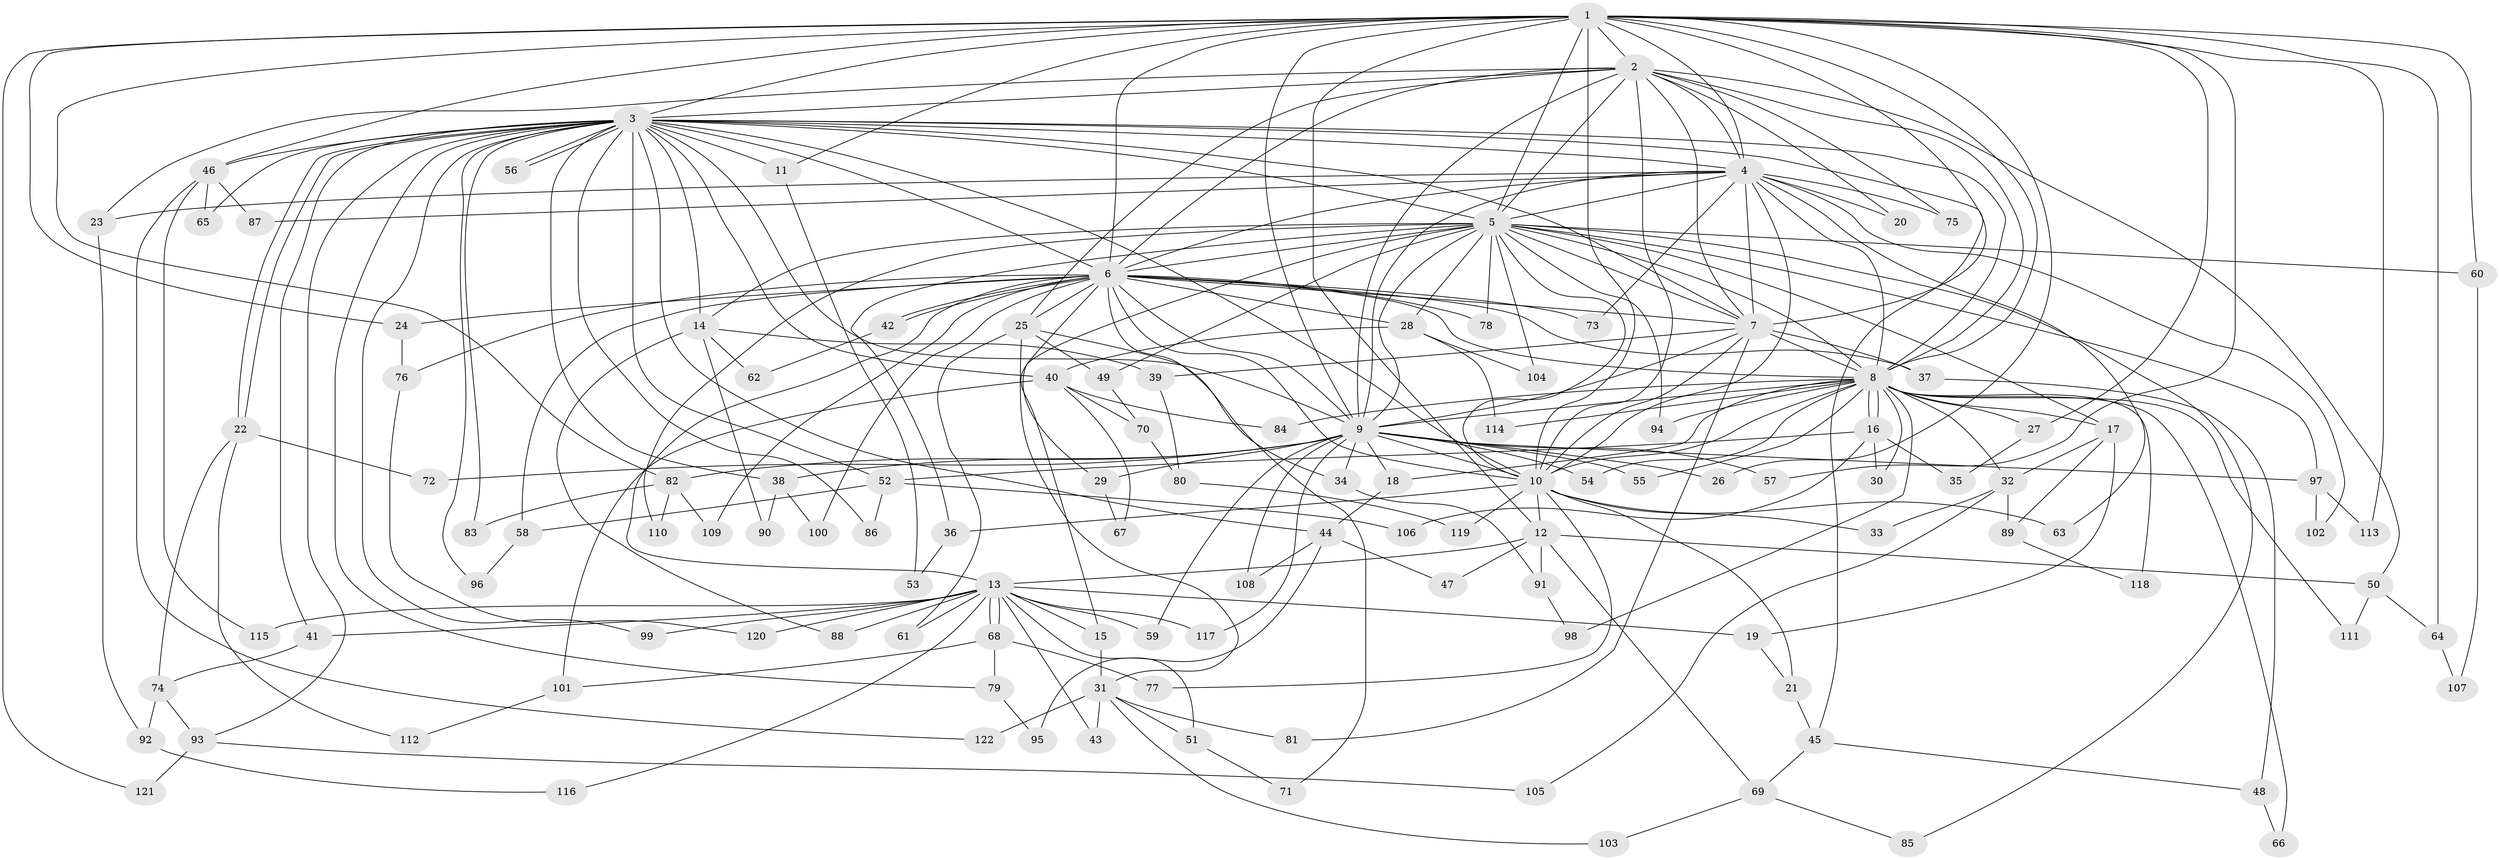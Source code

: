 // coarse degree distribution, {12: 0.020833333333333332, 26: 0.020833333333333332, 9: 0.041666666666666664, 10: 0.041666666666666664, 2: 0.4583333333333333, 1: 0.16666666666666666, 5: 0.041666666666666664, 14: 0.020833333333333332, 3: 0.125, 18: 0.020833333333333332, 4: 0.020833333333333332, 8: 0.020833333333333332}
// Generated by graph-tools (version 1.1) at 2025/46/03/04/25 21:46:22]
// undirected, 122 vertices, 269 edges
graph export_dot {
graph [start="1"]
  node [color=gray90,style=filled];
  1;
  2;
  3;
  4;
  5;
  6;
  7;
  8;
  9;
  10;
  11;
  12;
  13;
  14;
  15;
  16;
  17;
  18;
  19;
  20;
  21;
  22;
  23;
  24;
  25;
  26;
  27;
  28;
  29;
  30;
  31;
  32;
  33;
  34;
  35;
  36;
  37;
  38;
  39;
  40;
  41;
  42;
  43;
  44;
  45;
  46;
  47;
  48;
  49;
  50;
  51;
  52;
  53;
  54;
  55;
  56;
  57;
  58;
  59;
  60;
  61;
  62;
  63;
  64;
  65;
  66;
  67;
  68;
  69;
  70;
  71;
  72;
  73;
  74;
  75;
  76;
  77;
  78;
  79;
  80;
  81;
  82;
  83;
  84;
  85;
  86;
  87;
  88;
  89;
  90;
  91;
  92;
  93;
  94;
  95;
  96;
  97;
  98;
  99;
  100;
  101;
  102;
  103;
  104;
  105;
  106;
  107;
  108;
  109;
  110;
  111;
  112;
  113;
  114;
  115;
  116;
  117;
  118;
  119;
  120;
  121;
  122;
  1 -- 2;
  1 -- 3;
  1 -- 4;
  1 -- 5;
  1 -- 6;
  1 -- 7;
  1 -- 8;
  1 -- 9;
  1 -- 10;
  1 -- 11;
  1 -- 12;
  1 -- 24;
  1 -- 26;
  1 -- 27;
  1 -- 46;
  1 -- 57;
  1 -- 60;
  1 -- 64;
  1 -- 82;
  1 -- 113;
  1 -- 121;
  2 -- 3;
  2 -- 4;
  2 -- 5;
  2 -- 6;
  2 -- 7;
  2 -- 8;
  2 -- 9;
  2 -- 10;
  2 -- 20;
  2 -- 23;
  2 -- 25;
  2 -- 50;
  2 -- 75;
  3 -- 4;
  3 -- 5;
  3 -- 6;
  3 -- 7;
  3 -- 8;
  3 -- 9;
  3 -- 10;
  3 -- 11;
  3 -- 14;
  3 -- 22;
  3 -- 22;
  3 -- 38;
  3 -- 40;
  3 -- 41;
  3 -- 44;
  3 -- 45;
  3 -- 46;
  3 -- 52;
  3 -- 56;
  3 -- 56;
  3 -- 65;
  3 -- 79;
  3 -- 83;
  3 -- 86;
  3 -- 93;
  3 -- 96;
  3 -- 99;
  4 -- 5;
  4 -- 6;
  4 -- 7;
  4 -- 8;
  4 -- 9;
  4 -- 10;
  4 -- 20;
  4 -- 23;
  4 -- 63;
  4 -- 73;
  4 -- 75;
  4 -- 87;
  4 -- 102;
  5 -- 6;
  5 -- 7;
  5 -- 8;
  5 -- 9;
  5 -- 10;
  5 -- 14;
  5 -- 15;
  5 -- 17;
  5 -- 28;
  5 -- 36;
  5 -- 49;
  5 -- 60;
  5 -- 78;
  5 -- 85;
  5 -- 94;
  5 -- 97;
  5 -- 104;
  5 -- 110;
  6 -- 7;
  6 -- 8;
  6 -- 9;
  6 -- 10;
  6 -- 13;
  6 -- 24;
  6 -- 25;
  6 -- 28;
  6 -- 29;
  6 -- 37;
  6 -- 42;
  6 -- 42;
  6 -- 58;
  6 -- 71;
  6 -- 73;
  6 -- 76;
  6 -- 78;
  6 -- 100;
  6 -- 109;
  7 -- 8;
  7 -- 9;
  7 -- 10;
  7 -- 37;
  7 -- 39;
  7 -- 81;
  8 -- 9;
  8 -- 10;
  8 -- 16;
  8 -- 16;
  8 -- 17;
  8 -- 18;
  8 -- 27;
  8 -- 30;
  8 -- 32;
  8 -- 54;
  8 -- 55;
  8 -- 66;
  8 -- 84;
  8 -- 94;
  8 -- 98;
  8 -- 111;
  8 -- 114;
  8 -- 118;
  9 -- 10;
  9 -- 18;
  9 -- 26;
  9 -- 29;
  9 -- 34;
  9 -- 38;
  9 -- 54;
  9 -- 55;
  9 -- 57;
  9 -- 59;
  9 -- 72;
  9 -- 82;
  9 -- 97;
  9 -- 108;
  9 -- 117;
  10 -- 12;
  10 -- 21;
  10 -- 33;
  10 -- 36;
  10 -- 63;
  10 -- 77;
  10 -- 119;
  11 -- 53;
  12 -- 13;
  12 -- 47;
  12 -- 50;
  12 -- 69;
  12 -- 91;
  13 -- 15;
  13 -- 19;
  13 -- 41;
  13 -- 43;
  13 -- 51;
  13 -- 59;
  13 -- 61;
  13 -- 68;
  13 -- 68;
  13 -- 88;
  13 -- 99;
  13 -- 115;
  13 -- 116;
  13 -- 117;
  13 -- 120;
  14 -- 39;
  14 -- 62;
  14 -- 88;
  14 -- 90;
  15 -- 31;
  16 -- 30;
  16 -- 35;
  16 -- 52;
  16 -- 106;
  17 -- 19;
  17 -- 32;
  17 -- 89;
  18 -- 44;
  19 -- 21;
  21 -- 45;
  22 -- 72;
  22 -- 74;
  22 -- 112;
  23 -- 92;
  24 -- 76;
  25 -- 31;
  25 -- 34;
  25 -- 49;
  25 -- 61;
  27 -- 35;
  28 -- 40;
  28 -- 104;
  28 -- 114;
  29 -- 67;
  31 -- 43;
  31 -- 51;
  31 -- 81;
  31 -- 103;
  31 -- 122;
  32 -- 33;
  32 -- 89;
  32 -- 105;
  34 -- 91;
  36 -- 53;
  37 -- 48;
  38 -- 90;
  38 -- 100;
  39 -- 80;
  40 -- 67;
  40 -- 70;
  40 -- 84;
  40 -- 101;
  41 -- 74;
  42 -- 62;
  44 -- 47;
  44 -- 95;
  44 -- 108;
  45 -- 48;
  45 -- 69;
  46 -- 65;
  46 -- 87;
  46 -- 115;
  46 -- 122;
  48 -- 66;
  49 -- 70;
  50 -- 64;
  50 -- 111;
  51 -- 71;
  52 -- 58;
  52 -- 86;
  52 -- 106;
  58 -- 96;
  60 -- 107;
  64 -- 107;
  68 -- 77;
  68 -- 79;
  68 -- 101;
  69 -- 85;
  69 -- 103;
  70 -- 80;
  74 -- 92;
  74 -- 93;
  76 -- 120;
  79 -- 95;
  80 -- 119;
  82 -- 83;
  82 -- 109;
  82 -- 110;
  89 -- 118;
  91 -- 98;
  92 -- 116;
  93 -- 105;
  93 -- 121;
  97 -- 102;
  97 -- 113;
  101 -- 112;
}

